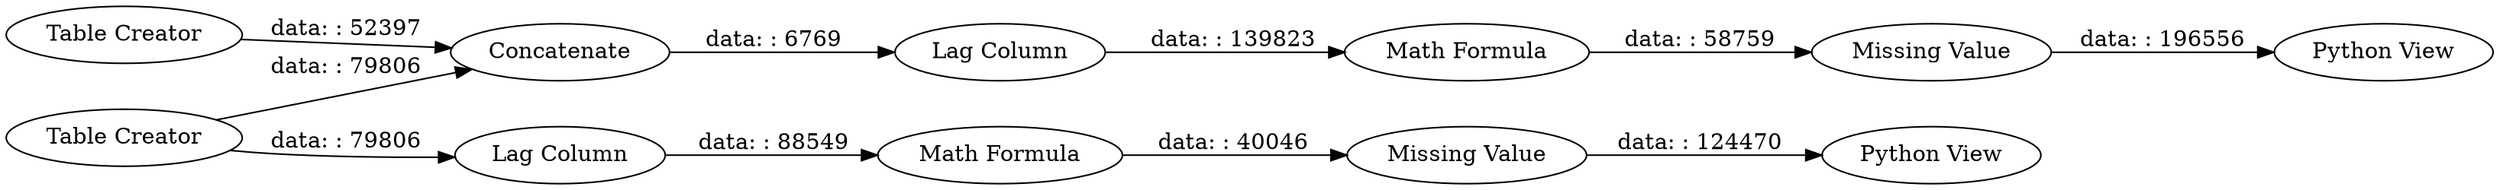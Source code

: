 digraph {
	"-7945734595368402767_24" [label=Concatenate]
	"-7945734595368402767_16" [label="Table Creator"]
	"-7945734595368402767_23" [label="Python View"]
	"5214340907031863447_18" [label="Math Formula"]
	"-7945734595368402767_15" [label="Table Creator"]
	"5214340907031863447_19" [label="Lag Column"]
	"-7945734595368402767_20" [label="Python View"]
	"5214340907031863447_21" [label="Missing Value"]
	"-7068288813195444842_19" [label="Lag Column"]
	"-7068288813195444842_21" [label="Missing Value"]
	"-7068288813195444842_18" [label="Math Formula"]
	"-7068288813195444842_19" -> "-7068288813195444842_18" [label="data: : 139823"]
	"-7945734595368402767_15" -> "5214340907031863447_19" [label="data: : 79806"]
	"5214340907031863447_19" -> "5214340907031863447_18" [label="data: : 88549"]
	"5214340907031863447_18" -> "5214340907031863447_21" [label="data: : 40046"]
	"-7945734595368402767_16" -> "-7945734595368402767_24" [label="data: : 52397"]
	"-7945734595368402767_15" -> "-7945734595368402767_24" [label="data: : 79806"]
	"-7068288813195444842_21" -> "-7945734595368402767_23" [label="data: : 196556"]
	"-7068288813195444842_18" -> "-7068288813195444842_21" [label="data: : 58759"]
	"-7945734595368402767_24" -> "-7068288813195444842_19" [label="data: : 6769"]
	"5214340907031863447_21" -> "-7945734595368402767_20" [label="data: : 124470"]
	rankdir=LR
}
